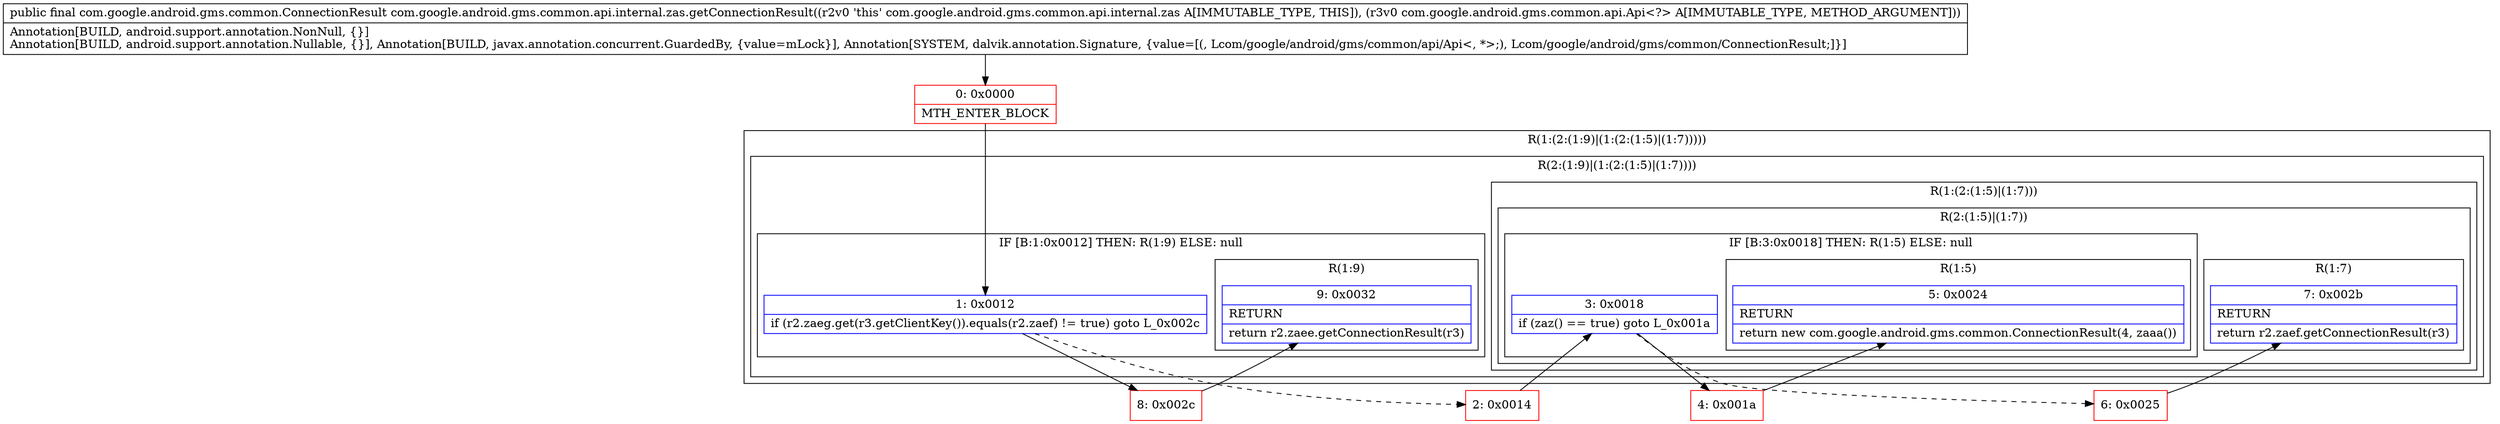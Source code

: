 digraph "CFG forcom.google.android.gms.common.api.internal.zas.getConnectionResult(Lcom\/google\/android\/gms\/common\/api\/Api;)Lcom\/google\/android\/gms\/common\/ConnectionResult;" {
subgraph cluster_Region_1654013960 {
label = "R(1:(2:(1:9)|(1:(2:(1:5)|(1:7)))))";
node [shape=record,color=blue];
subgraph cluster_Region_1574571755 {
label = "R(2:(1:9)|(1:(2:(1:5)|(1:7))))";
node [shape=record,color=blue];
subgraph cluster_IfRegion_1178587740 {
label = "IF [B:1:0x0012] THEN: R(1:9) ELSE: null";
node [shape=record,color=blue];
Node_1 [shape=record,label="{1\:\ 0x0012|if (r2.zaeg.get(r3.getClientKey()).equals(r2.zaef) != true) goto L_0x002c\l}"];
subgraph cluster_Region_1398438677 {
label = "R(1:9)";
node [shape=record,color=blue];
Node_9 [shape=record,label="{9\:\ 0x0032|RETURN\l|return r2.zaee.getConnectionResult(r3)\l}"];
}
}
subgraph cluster_Region_52230006 {
label = "R(1:(2:(1:5)|(1:7)))";
node [shape=record,color=blue];
subgraph cluster_Region_238816424 {
label = "R(2:(1:5)|(1:7))";
node [shape=record,color=blue];
subgraph cluster_IfRegion_917078529 {
label = "IF [B:3:0x0018] THEN: R(1:5) ELSE: null";
node [shape=record,color=blue];
Node_3 [shape=record,label="{3\:\ 0x0018|if (zaz() == true) goto L_0x001a\l}"];
subgraph cluster_Region_908838162 {
label = "R(1:5)";
node [shape=record,color=blue];
Node_5 [shape=record,label="{5\:\ 0x0024|RETURN\l|return new com.google.android.gms.common.ConnectionResult(4, zaaa())\l}"];
}
}
subgraph cluster_Region_1382560742 {
label = "R(1:7)";
node [shape=record,color=blue];
Node_7 [shape=record,label="{7\:\ 0x002b|RETURN\l|return r2.zaef.getConnectionResult(r3)\l}"];
}
}
}
}
}
Node_0 [shape=record,color=red,label="{0\:\ 0x0000|MTH_ENTER_BLOCK\l}"];
Node_2 [shape=record,color=red,label="{2\:\ 0x0014}"];
Node_4 [shape=record,color=red,label="{4\:\ 0x001a}"];
Node_6 [shape=record,color=red,label="{6\:\ 0x0025}"];
Node_8 [shape=record,color=red,label="{8\:\ 0x002c}"];
MethodNode[shape=record,label="{public final com.google.android.gms.common.ConnectionResult com.google.android.gms.common.api.internal.zas.getConnectionResult((r2v0 'this' com.google.android.gms.common.api.internal.zas A[IMMUTABLE_TYPE, THIS]), (r3v0 com.google.android.gms.common.api.Api\<?\> A[IMMUTABLE_TYPE, METHOD_ARGUMENT]))  | Annotation[BUILD, android.support.annotation.NonNull, \{\}]\lAnnotation[BUILD, android.support.annotation.Nullable, \{\}], Annotation[BUILD, javax.annotation.concurrent.GuardedBy, \{value=mLock\}], Annotation[SYSTEM, dalvik.annotation.Signature, \{value=[(, Lcom\/google\/android\/gms\/common\/api\/Api\<, *\>;), Lcom\/google\/android\/gms\/common\/ConnectionResult;]\}]\l}"];
MethodNode -> Node_0;
Node_1 -> Node_2[style=dashed];
Node_1 -> Node_8;
Node_3 -> Node_4;
Node_3 -> Node_6[style=dashed];
Node_0 -> Node_1;
Node_2 -> Node_3;
Node_4 -> Node_5;
Node_6 -> Node_7;
Node_8 -> Node_9;
}

